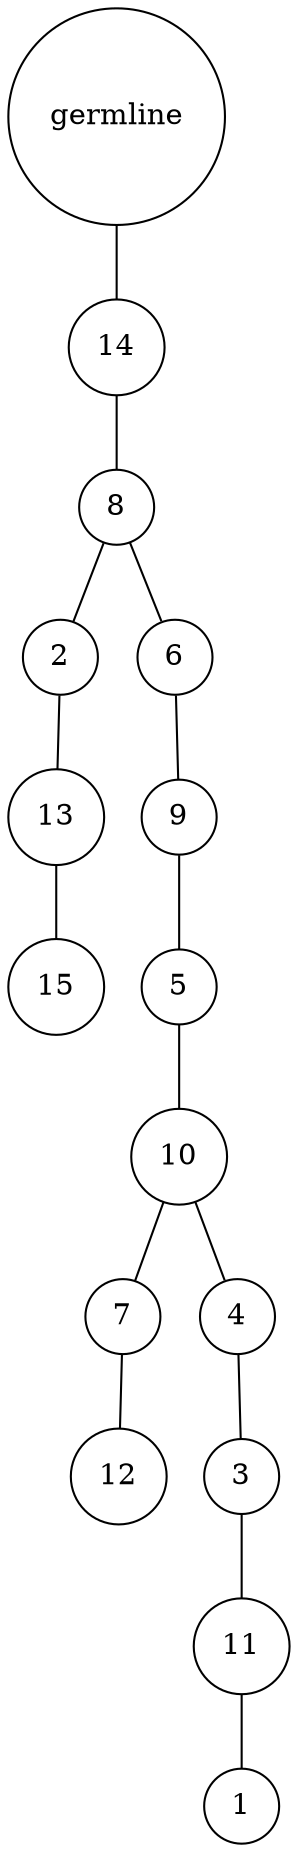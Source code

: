 graph {
	rankdir=UD;
	splines=line;
	node [shape=circle]
	"0x7fe666e8fe80" [label="germline"];
	"0x7fe666e8feb0" [label="14"];
	"0x7fe666e8fe80" -- "0x7fe666e8feb0" ;
	"0x7fe666e8fee0" [label="8"];
	"0x7fe666e8feb0" -- "0x7fe666e8fee0" ;
	"0x7fe666e8ff10" [label="2"];
	"0x7fe666e8fee0" -- "0x7fe666e8ff10" ;
	"0x7fe666e8ff40" [label="13"];
	"0x7fe666e8ff10" -- "0x7fe666e8ff40" ;
	"0x7fe666e8ff70" [label="15"];
	"0x7fe666e8ff40" -- "0x7fe666e8ff70" ;
	"0x7fe666e8ffa0" [label="6"];
	"0x7fe666e8fee0" -- "0x7fe666e8ffa0" ;
	"0x7fe666e8ffd0" [label="9"];
	"0x7fe666e8ffa0" -- "0x7fe666e8ffd0" ;
	"0x7fe6919ae040" [label="5"];
	"0x7fe666e8ffd0" -- "0x7fe6919ae040" ;
	"0x7fe6919ae070" [label="10"];
	"0x7fe6919ae040" -- "0x7fe6919ae070" ;
	"0x7fe6919ae0a0" [label="7"];
	"0x7fe6919ae070" -- "0x7fe6919ae0a0" ;
	"0x7fe6919ae0d0" [label="12"];
	"0x7fe6919ae0a0" -- "0x7fe6919ae0d0" ;
	"0x7fe6919ae100" [label="4"];
	"0x7fe6919ae070" -- "0x7fe6919ae100" ;
	"0x7fe6919ae130" [label="3"];
	"0x7fe6919ae100" -- "0x7fe6919ae130" ;
	"0x7fe6919ae160" [label="11"];
	"0x7fe6919ae130" -- "0x7fe6919ae160" ;
	"0x7fe6919ae190" [label="1"];
	"0x7fe6919ae160" -- "0x7fe6919ae190" ;
}
